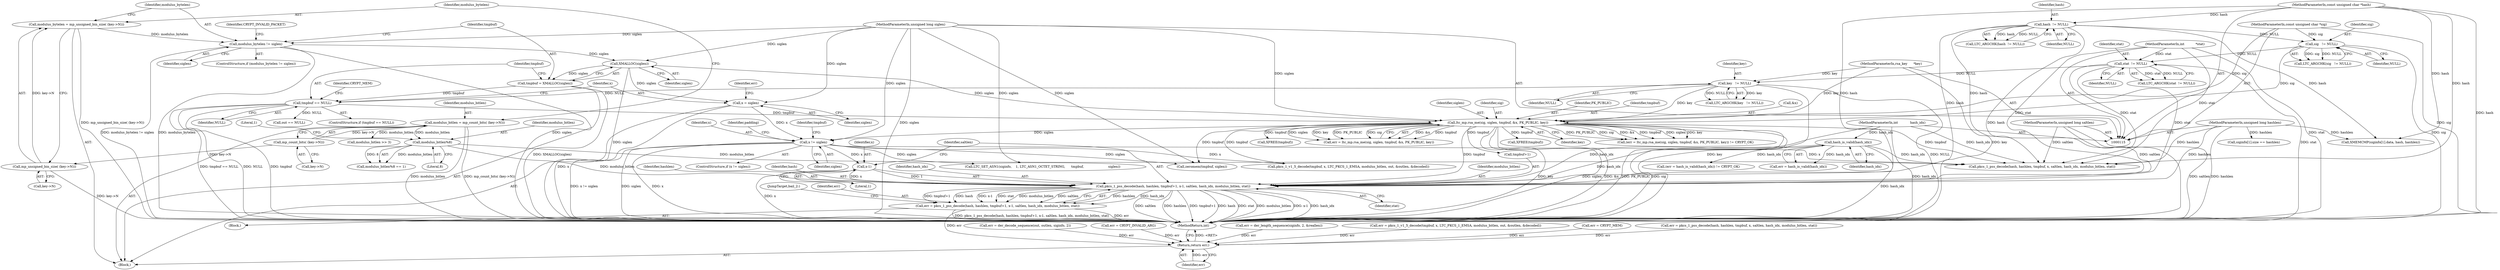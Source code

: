 digraph "0_libtomcrypt_5eb9743410ce4657e9d54fef26a2ee31a1b5dd0@pointer" {
"1000251" [label="(Call,pkcs_1_pss_decode(hash, hashlen, tmpbuf+1, x-1, saltlen, hash_idx, modulus_bitlen, stat))"];
"1000132" [label="(Call,hash  != NULL)"];
"1000118" [label="(MethodParameterIn,const unsigned char *hash)"];
"1000119" [label="(MethodParameterIn,unsigned long hashlen)"];
"1000214" [label="(Call,ltc_mp.rsa_me(sig, siglen, tmpbuf, &x, PK_PUBLIC, key))"];
"1000136" [label="(Call,sig   != NULL)"];
"1000116" [label="(MethodParameterIn,const unsigned char *sig)"];
"1000117" [label="(MethodParameterIn,unsigned long siglen)"];
"1000198" [label="(Call,XMALLOC(siglen))"];
"1000190" [label="(Call,modulus_bytelen != siglen)"];
"1000183" [label="(Call,modulus_bytelen = mp_unsigned_bin_size( (key->N)))"];
"1000185" [label="(Call,mp_unsigned_bin_size( (key->N)))"];
"1000179" [label="(Call,mp_count_bits( (key->N)))"];
"1000201" [label="(Call,tmpbuf == NULL)"];
"1000196" [label="(Call,tmpbuf = XMALLOC(siglen))"];
"1000144" [label="(Call,key   != NULL)"];
"1000124" [label="(MethodParameterIn,rsa_key      *key)"];
"1000140" [label="(Call,stat  != NULL)"];
"1000123" [label="(MethodParameterIn,int           *stat)"];
"1000257" [label="(Call,x-1)"];
"1000229" [label="(Call,x != siglen)"];
"1000207" [label="(Call,x = siglen)"];
"1000122" [label="(MethodParameterIn,unsigned long saltlen)"];
"1000171" [label="(Call,hash_is_valid(hash_idx))"];
"1000121" [label="(MethodParameterIn,int            hash_idx)"];
"1000244" [label="(Call,modulus_bitlen%8)"];
"1000177" [label="(Call,modulus_bitlen = mp_count_bits( (key->N)))"];
"1000249" [label="(Call,err = pkcs_1_pss_decode(hash, hashlen, tmpbuf+1, x-1, saltlen, hash_idx, modulus_bitlen, stat))"];
"1000476" [label="(Return,return err;)"];
"1000471" [label="(Call,zeromem(tmpbuf, siglen))"];
"1000203" [label="(Identifier,NULL)"];
"1000246" [label="(Literal,8)"];
"1000248" [label="(Block,)"];
"1000142" [label="(Identifier,NULL)"];
"1000257" [label="(Call,x-1)"];
"1000145" [label="(Identifier,key)"];
"1000252" [label="(Identifier,hash)"];
"1000369" [label="(Call,LTC_SET_ASN1(siginfo,    1, LTC_ASN1_OCTET_STRING,      tmpbuf,                        siglen))"];
"1000262" [label="(Identifier,modulus_bitlen)"];
"1000192" [label="(Identifier,siglen)"];
"1000213" [label="(Identifier,err)"];
"1000131" [label="(Call,LTC_ARGCHK(hash  != NULL))"];
"1000243" [label="(Call,modulus_bitlen%8 == 1)"];
"1000215" [label="(Identifier,sig)"];
"1000245" [label="(Identifier,modulus_bitlen)"];
"1000470" [label="(JumpTarget,bail_2:)"];
"1000263" [label="(Identifier,stat)"];
"1000139" [label="(Call,LTC_ARGCHK(stat  != NULL))"];
"1000224" [label="(Call,XFREE(tmpbuf))"];
"1000195" [label="(Identifier,CRYPT_INVALID_PACKET)"];
"1000122" [label="(MethodParameterIn,unsigned long saltlen)"];
"1000140" [label="(Call,stat  != NULL)"];
"1000268" [label="(Call,pkcs_1_pss_decode(hash, hashlen, tmpbuf, x, saltlen, hash_idx, modulus_bitlen, stat))"];
"1000377" [label="(Call,err = der_decode_sequence(out, outlen, siginfo, 2))"];
"1000141" [label="(Identifier,stat)"];
"1000295" [label="(Call,err = CRYPT_INVALID_ARG)"];
"1000196" [label="(Call,tmpbuf = XMALLOC(siglen))"];
"1000136" [label="(Call,sig   != NULL)"];
"1000183" [label="(Call,modulus_bytelen = mp_unsigned_bin_size( (key->N)))"];
"1000206" [label="(Identifier,CRYPT_MEM)"];
"1000207" [label="(Call,x = siglen)"];
"1000180" [label="(Call,key->N)"];
"1000138" [label="(Identifier,NULL)"];
"1000260" [label="(Identifier,saltlen)"];
"1000244" [label="(Call,modulus_bitlen%8)"];
"1000125" [label="(Block,)"];
"1000251" [label="(Call,pkcs_1_pss_decode(hash, hashlen, tmpbuf+1, x-1, saltlen, hash_idx, modulus_bitlen, stat))"];
"1000221" [label="(Identifier,key)"];
"1000144" [label="(Call,key   != NULL)"];
"1000135" [label="(Call,LTC_ARGCHK(sig   != NULL))"];
"1000179" [label="(Call,mp_count_bits( (key->N)))"];
"1000199" [label="(Identifier,siglen)"];
"1000119" [label="(MethodParameterIn,unsigned long hashlen)"];
"1000230" [label="(Identifier,x)"];
"1000124" [label="(MethodParameterIn,rsa_key      *key)"];
"1000177" [label="(Call,modulus_bitlen = mp_count_bits( (key->N)))"];
"1000220" [label="(Identifier,PK_PUBLIC)"];
"1000217" [label="(Identifier,tmpbuf)"];
"1000249" [label="(Call,err = pkcs_1_pss_decode(hash, hashlen, tmpbuf+1, x-1, saltlen, hash_idx, modulus_bitlen, stat))"];
"1000303" [label="(Call,modulus_bitlen >> 3)"];
"1000391" [label="(Call,err = der_length_sequence(siginfo, 2, &reallen))"];
"1000443" [label="(Call,siginfo[1].size == hashlen)"];
"1000451" [label="(Call,XMEMCMP(siginfo[1].data, hash, hashlen))"];
"1000218" [label="(Call,&x)"];
"1000191" [label="(Identifier,modulus_bytelen)"];
"1000239" [label="(Identifier,padding)"];
"1000123" [label="(MethodParameterIn,int           *stat)"];
"1000328" [label="(Call,err = pkcs_1_v1_5_decode(tmpbuf, x, LTC_PKCS_1_EMSA, modulus_bitlen, out, &outlen, &decoded))"];
"1000134" [label="(Identifier,NULL)"];
"1000202" [label="(Identifier,tmpbuf)"];
"1000137" [label="(Identifier,sig)"];
"1000250" [label="(Identifier,err)"];
"1000116" [label="(MethodParameterIn,const unsigned char *sig)"];
"1000229" [label="(Call,x != siglen)"];
"1000198" [label="(Call,XMALLOC(siglen))"];
"1000184" [label="(Identifier,modulus_bytelen)"];
"1000231" [label="(Identifier,siglen)"];
"1000477" [label="(Identifier,err)"];
"1000146" [label="(Identifier,NULL)"];
"1000208" [label="(Identifier,x)"];
"1000254" [label="(Call,tmpbuf+1)"];
"1000234" [label="(Identifier,tmpbuf)"];
"1000117" [label="(MethodParameterIn,unsigned long siglen)"];
"1000211" [label="(Call,(err = ltc_mp.rsa_me(sig, siglen, tmpbuf, &x, PK_PUBLIC, key)) != CRYPT_OK)"];
"1000209" [label="(Identifier,siglen)"];
"1000259" [label="(Literal,1)"];
"1000121" [label="(MethodParameterIn,int            hash_idx)"];
"1000330" [label="(Call,pkcs_1_v1_5_decode(tmpbuf, x, LTC_PKCS_1_EMSA, modulus_bitlen, out, &outlen, &decoded))"];
"1000118" [label="(MethodParameterIn,const unsigned char *hash)"];
"1000169" [label="(Call,err = hash_is_valid(hash_idx))"];
"1000186" [label="(Call,key->N)"];
"1000197" [label="(Identifier,tmpbuf)"];
"1000178" [label="(Identifier,modulus_bitlen)"];
"1000190" [label="(Call,modulus_bytelen != siglen)"];
"1000258" [label="(Identifier,x)"];
"1000216" [label="(Identifier,siglen)"];
"1000233" [label="(Call,XFREE(tmpbuf))"];
"1000318" [label="(Call,out == NULL)"];
"1000133" [label="(Identifier,hash)"];
"1000143" [label="(Call,LTC_ARGCHK(key   != NULL))"];
"1000185" [label="(Call,mp_unsigned_bin_size( (key->N)))"];
"1000172" [label="(Identifier,hash_idx)"];
"1000132" [label="(Call,hash  != NULL)"];
"1000322" [label="(Call,err = CRYPT_MEM)"];
"1000478" [label="(MethodReturn,int)"];
"1000189" [label="(ControlStructure,if (modulus_bytelen != siglen))"];
"1000201" [label="(Call,tmpbuf == NULL)"];
"1000200" [label="(ControlStructure,if (tmpbuf == NULL))"];
"1000476" [label="(Return,return err;)"];
"1000228" [label="(ControlStructure,if (x != siglen))"];
"1000212" [label="(Call,err = ltc_mp.rsa_me(sig, siglen, tmpbuf, &x, PK_PUBLIC, key))"];
"1000253" [label="(Identifier,hashlen)"];
"1000168" [label="(Call,(err = hash_is_valid(hash_idx)) != CRYPT_OK)"];
"1000261" [label="(Identifier,hash_idx)"];
"1000247" [label="(Literal,1)"];
"1000266" [label="(Call,err = pkcs_1_pss_decode(hash, hashlen, tmpbuf, x, saltlen, hash_idx, modulus_bitlen, stat))"];
"1000214" [label="(Call,ltc_mp.rsa_me(sig, siglen, tmpbuf, &x, PK_PUBLIC, key))"];
"1000171" [label="(Call,hash_is_valid(hash_idx))"];
"1000251" -> "1000249"  [label="AST: "];
"1000251" -> "1000263"  [label="CFG: "];
"1000252" -> "1000251"  [label="AST: "];
"1000253" -> "1000251"  [label="AST: "];
"1000254" -> "1000251"  [label="AST: "];
"1000257" -> "1000251"  [label="AST: "];
"1000260" -> "1000251"  [label="AST: "];
"1000261" -> "1000251"  [label="AST: "];
"1000262" -> "1000251"  [label="AST: "];
"1000263" -> "1000251"  [label="AST: "];
"1000249" -> "1000251"  [label="CFG: "];
"1000251" -> "1000478"  [label="DDG: saltlen"];
"1000251" -> "1000478"  [label="DDG: hashlen"];
"1000251" -> "1000478"  [label="DDG: tmpbuf+1"];
"1000251" -> "1000478"  [label="DDG: hash"];
"1000251" -> "1000478"  [label="DDG: stat"];
"1000251" -> "1000478"  [label="DDG: modulus_bitlen"];
"1000251" -> "1000478"  [label="DDG: x-1"];
"1000251" -> "1000478"  [label="DDG: hash_idx"];
"1000251" -> "1000249"  [label="DDG: hashlen"];
"1000251" -> "1000249"  [label="DDG: hash_idx"];
"1000251" -> "1000249"  [label="DDG: tmpbuf+1"];
"1000251" -> "1000249"  [label="DDG: hash"];
"1000251" -> "1000249"  [label="DDG: x-1"];
"1000251" -> "1000249"  [label="DDG: stat"];
"1000251" -> "1000249"  [label="DDG: modulus_bitlen"];
"1000251" -> "1000249"  [label="DDG: saltlen"];
"1000132" -> "1000251"  [label="DDG: hash"];
"1000118" -> "1000251"  [label="DDG: hash"];
"1000119" -> "1000251"  [label="DDG: hashlen"];
"1000214" -> "1000251"  [label="DDG: tmpbuf"];
"1000257" -> "1000251"  [label="DDG: x"];
"1000257" -> "1000251"  [label="DDG: 1"];
"1000122" -> "1000251"  [label="DDG: saltlen"];
"1000171" -> "1000251"  [label="DDG: hash_idx"];
"1000121" -> "1000251"  [label="DDG: hash_idx"];
"1000244" -> "1000251"  [label="DDG: modulus_bitlen"];
"1000140" -> "1000251"  [label="DDG: stat"];
"1000123" -> "1000251"  [label="DDG: stat"];
"1000132" -> "1000131"  [label="AST: "];
"1000132" -> "1000134"  [label="CFG: "];
"1000133" -> "1000132"  [label="AST: "];
"1000134" -> "1000132"  [label="AST: "];
"1000131" -> "1000132"  [label="CFG: "];
"1000132" -> "1000478"  [label="DDG: hash"];
"1000132" -> "1000131"  [label="DDG: hash"];
"1000132" -> "1000131"  [label="DDG: NULL"];
"1000118" -> "1000132"  [label="DDG: hash"];
"1000132" -> "1000136"  [label="DDG: NULL"];
"1000132" -> "1000268"  [label="DDG: hash"];
"1000132" -> "1000451"  [label="DDG: hash"];
"1000118" -> "1000115"  [label="AST: "];
"1000118" -> "1000478"  [label="DDG: hash"];
"1000118" -> "1000268"  [label="DDG: hash"];
"1000118" -> "1000451"  [label="DDG: hash"];
"1000119" -> "1000115"  [label="AST: "];
"1000119" -> "1000478"  [label="DDG: hashlen"];
"1000119" -> "1000268"  [label="DDG: hashlen"];
"1000119" -> "1000443"  [label="DDG: hashlen"];
"1000119" -> "1000451"  [label="DDG: hashlen"];
"1000214" -> "1000212"  [label="AST: "];
"1000214" -> "1000221"  [label="CFG: "];
"1000215" -> "1000214"  [label="AST: "];
"1000216" -> "1000214"  [label="AST: "];
"1000217" -> "1000214"  [label="AST: "];
"1000218" -> "1000214"  [label="AST: "];
"1000220" -> "1000214"  [label="AST: "];
"1000221" -> "1000214"  [label="AST: "];
"1000212" -> "1000214"  [label="CFG: "];
"1000214" -> "1000478"  [label="DDG: key"];
"1000214" -> "1000478"  [label="DDG: siglen"];
"1000214" -> "1000478"  [label="DDG: &x"];
"1000214" -> "1000478"  [label="DDG: PK_PUBLIC"];
"1000214" -> "1000478"  [label="DDG: sig"];
"1000214" -> "1000211"  [label="DDG: &x"];
"1000214" -> "1000211"  [label="DDG: tmpbuf"];
"1000214" -> "1000211"  [label="DDG: siglen"];
"1000214" -> "1000211"  [label="DDG: key"];
"1000214" -> "1000211"  [label="DDG: PK_PUBLIC"];
"1000214" -> "1000211"  [label="DDG: sig"];
"1000214" -> "1000212"  [label="DDG: &x"];
"1000214" -> "1000212"  [label="DDG: tmpbuf"];
"1000214" -> "1000212"  [label="DDG: siglen"];
"1000214" -> "1000212"  [label="DDG: key"];
"1000214" -> "1000212"  [label="DDG: PK_PUBLIC"];
"1000214" -> "1000212"  [label="DDG: sig"];
"1000136" -> "1000214"  [label="DDG: sig"];
"1000116" -> "1000214"  [label="DDG: sig"];
"1000117" -> "1000214"  [label="DDG: siglen"];
"1000198" -> "1000214"  [label="DDG: siglen"];
"1000201" -> "1000214"  [label="DDG: tmpbuf"];
"1000144" -> "1000214"  [label="DDG: key"];
"1000124" -> "1000214"  [label="DDG: key"];
"1000214" -> "1000224"  [label="DDG: tmpbuf"];
"1000214" -> "1000229"  [label="DDG: siglen"];
"1000214" -> "1000233"  [label="DDG: tmpbuf"];
"1000214" -> "1000254"  [label="DDG: tmpbuf"];
"1000214" -> "1000268"  [label="DDG: tmpbuf"];
"1000214" -> "1000330"  [label="DDG: tmpbuf"];
"1000214" -> "1000471"  [label="DDG: tmpbuf"];
"1000136" -> "1000135"  [label="AST: "];
"1000136" -> "1000138"  [label="CFG: "];
"1000137" -> "1000136"  [label="AST: "];
"1000138" -> "1000136"  [label="AST: "];
"1000135" -> "1000136"  [label="CFG: "];
"1000136" -> "1000478"  [label="DDG: sig"];
"1000136" -> "1000135"  [label="DDG: sig"];
"1000136" -> "1000135"  [label="DDG: NULL"];
"1000116" -> "1000136"  [label="DDG: sig"];
"1000136" -> "1000140"  [label="DDG: NULL"];
"1000116" -> "1000115"  [label="AST: "];
"1000116" -> "1000478"  [label="DDG: sig"];
"1000117" -> "1000115"  [label="AST: "];
"1000117" -> "1000478"  [label="DDG: siglen"];
"1000117" -> "1000190"  [label="DDG: siglen"];
"1000117" -> "1000198"  [label="DDG: siglen"];
"1000117" -> "1000207"  [label="DDG: siglen"];
"1000117" -> "1000229"  [label="DDG: siglen"];
"1000117" -> "1000369"  [label="DDG: siglen"];
"1000117" -> "1000471"  [label="DDG: siglen"];
"1000198" -> "1000196"  [label="AST: "];
"1000198" -> "1000199"  [label="CFG: "];
"1000199" -> "1000198"  [label="AST: "];
"1000196" -> "1000198"  [label="CFG: "];
"1000198" -> "1000478"  [label="DDG: siglen"];
"1000198" -> "1000196"  [label="DDG: siglen"];
"1000190" -> "1000198"  [label="DDG: siglen"];
"1000198" -> "1000207"  [label="DDG: siglen"];
"1000190" -> "1000189"  [label="AST: "];
"1000190" -> "1000192"  [label="CFG: "];
"1000191" -> "1000190"  [label="AST: "];
"1000192" -> "1000190"  [label="AST: "];
"1000195" -> "1000190"  [label="CFG: "];
"1000197" -> "1000190"  [label="CFG: "];
"1000190" -> "1000478"  [label="DDG: modulus_bytelen != siglen"];
"1000190" -> "1000478"  [label="DDG: modulus_bytelen"];
"1000190" -> "1000478"  [label="DDG: siglen"];
"1000183" -> "1000190"  [label="DDG: modulus_bytelen"];
"1000183" -> "1000125"  [label="AST: "];
"1000183" -> "1000185"  [label="CFG: "];
"1000184" -> "1000183"  [label="AST: "];
"1000185" -> "1000183"  [label="AST: "];
"1000191" -> "1000183"  [label="CFG: "];
"1000183" -> "1000478"  [label="DDG: mp_unsigned_bin_size( (key->N))"];
"1000185" -> "1000183"  [label="DDG: key->N"];
"1000185" -> "1000186"  [label="CFG: "];
"1000186" -> "1000185"  [label="AST: "];
"1000185" -> "1000478"  [label="DDG: key->N"];
"1000179" -> "1000185"  [label="DDG: key->N"];
"1000179" -> "1000177"  [label="AST: "];
"1000179" -> "1000180"  [label="CFG: "];
"1000180" -> "1000179"  [label="AST: "];
"1000177" -> "1000179"  [label="CFG: "];
"1000179" -> "1000177"  [label="DDG: key->N"];
"1000201" -> "1000200"  [label="AST: "];
"1000201" -> "1000203"  [label="CFG: "];
"1000202" -> "1000201"  [label="AST: "];
"1000203" -> "1000201"  [label="AST: "];
"1000206" -> "1000201"  [label="CFG: "];
"1000208" -> "1000201"  [label="CFG: "];
"1000201" -> "1000478"  [label="DDG: tmpbuf == NULL"];
"1000201" -> "1000478"  [label="DDG: NULL"];
"1000201" -> "1000478"  [label="DDG: tmpbuf"];
"1000196" -> "1000201"  [label="DDG: tmpbuf"];
"1000144" -> "1000201"  [label="DDG: NULL"];
"1000201" -> "1000318"  [label="DDG: NULL"];
"1000196" -> "1000125"  [label="AST: "];
"1000197" -> "1000196"  [label="AST: "];
"1000202" -> "1000196"  [label="CFG: "];
"1000196" -> "1000478"  [label="DDG: XMALLOC(siglen)"];
"1000144" -> "1000143"  [label="AST: "];
"1000144" -> "1000146"  [label="CFG: "];
"1000145" -> "1000144"  [label="AST: "];
"1000146" -> "1000144"  [label="AST: "];
"1000143" -> "1000144"  [label="CFG: "];
"1000144" -> "1000478"  [label="DDG: key"];
"1000144" -> "1000478"  [label="DDG: NULL"];
"1000144" -> "1000143"  [label="DDG: key"];
"1000144" -> "1000143"  [label="DDG: NULL"];
"1000124" -> "1000144"  [label="DDG: key"];
"1000140" -> "1000144"  [label="DDG: NULL"];
"1000124" -> "1000115"  [label="AST: "];
"1000124" -> "1000478"  [label="DDG: key"];
"1000140" -> "1000139"  [label="AST: "];
"1000140" -> "1000142"  [label="CFG: "];
"1000141" -> "1000140"  [label="AST: "];
"1000142" -> "1000140"  [label="AST: "];
"1000139" -> "1000140"  [label="CFG: "];
"1000140" -> "1000478"  [label="DDG: stat"];
"1000140" -> "1000139"  [label="DDG: stat"];
"1000140" -> "1000139"  [label="DDG: NULL"];
"1000123" -> "1000140"  [label="DDG: stat"];
"1000140" -> "1000268"  [label="DDG: stat"];
"1000123" -> "1000115"  [label="AST: "];
"1000123" -> "1000478"  [label="DDG: stat"];
"1000123" -> "1000268"  [label="DDG: stat"];
"1000257" -> "1000259"  [label="CFG: "];
"1000258" -> "1000257"  [label="AST: "];
"1000259" -> "1000257"  [label="AST: "];
"1000260" -> "1000257"  [label="CFG: "];
"1000257" -> "1000478"  [label="DDG: x"];
"1000229" -> "1000257"  [label="DDG: x"];
"1000229" -> "1000228"  [label="AST: "];
"1000229" -> "1000231"  [label="CFG: "];
"1000230" -> "1000229"  [label="AST: "];
"1000231" -> "1000229"  [label="AST: "];
"1000234" -> "1000229"  [label="CFG: "];
"1000239" -> "1000229"  [label="CFG: "];
"1000229" -> "1000478"  [label="DDG: x != siglen"];
"1000229" -> "1000478"  [label="DDG: siglen"];
"1000229" -> "1000478"  [label="DDG: x"];
"1000207" -> "1000229"  [label="DDG: x"];
"1000229" -> "1000268"  [label="DDG: x"];
"1000229" -> "1000330"  [label="DDG: x"];
"1000229" -> "1000369"  [label="DDG: siglen"];
"1000229" -> "1000471"  [label="DDG: siglen"];
"1000207" -> "1000125"  [label="AST: "];
"1000207" -> "1000209"  [label="CFG: "];
"1000208" -> "1000207"  [label="AST: "];
"1000209" -> "1000207"  [label="AST: "];
"1000213" -> "1000207"  [label="CFG: "];
"1000207" -> "1000478"  [label="DDG: x"];
"1000122" -> "1000115"  [label="AST: "];
"1000122" -> "1000478"  [label="DDG: saltlen"];
"1000122" -> "1000268"  [label="DDG: saltlen"];
"1000171" -> "1000169"  [label="AST: "];
"1000171" -> "1000172"  [label="CFG: "];
"1000172" -> "1000171"  [label="AST: "];
"1000169" -> "1000171"  [label="CFG: "];
"1000171" -> "1000478"  [label="DDG: hash_idx"];
"1000171" -> "1000168"  [label="DDG: hash_idx"];
"1000171" -> "1000169"  [label="DDG: hash_idx"];
"1000121" -> "1000171"  [label="DDG: hash_idx"];
"1000171" -> "1000268"  [label="DDG: hash_idx"];
"1000121" -> "1000115"  [label="AST: "];
"1000121" -> "1000478"  [label="DDG: hash_idx"];
"1000121" -> "1000268"  [label="DDG: hash_idx"];
"1000244" -> "1000243"  [label="AST: "];
"1000244" -> "1000246"  [label="CFG: "];
"1000245" -> "1000244"  [label="AST: "];
"1000246" -> "1000244"  [label="AST: "];
"1000247" -> "1000244"  [label="CFG: "];
"1000244" -> "1000243"  [label="DDG: modulus_bitlen"];
"1000244" -> "1000243"  [label="DDG: 8"];
"1000177" -> "1000244"  [label="DDG: modulus_bitlen"];
"1000244" -> "1000268"  [label="DDG: modulus_bitlen"];
"1000177" -> "1000125"  [label="AST: "];
"1000178" -> "1000177"  [label="AST: "];
"1000184" -> "1000177"  [label="CFG: "];
"1000177" -> "1000478"  [label="DDG: modulus_bitlen"];
"1000177" -> "1000478"  [label="DDG: mp_count_bits( (key->N))"];
"1000177" -> "1000303"  [label="DDG: modulus_bitlen"];
"1000249" -> "1000248"  [label="AST: "];
"1000250" -> "1000249"  [label="AST: "];
"1000470" -> "1000249"  [label="CFG: "];
"1000249" -> "1000478"  [label="DDG: pkcs_1_pss_decode(hash, hashlen, tmpbuf+1, x-1, saltlen, hash_idx, modulus_bitlen, stat)"];
"1000249" -> "1000478"  [label="DDG: err"];
"1000249" -> "1000476"  [label="DDG: err"];
"1000476" -> "1000125"  [label="AST: "];
"1000476" -> "1000477"  [label="CFG: "];
"1000477" -> "1000476"  [label="AST: "];
"1000478" -> "1000476"  [label="CFG: "];
"1000476" -> "1000478"  [label="DDG: <RET>"];
"1000477" -> "1000476"  [label="DDG: err"];
"1000295" -> "1000476"  [label="DDG: err"];
"1000391" -> "1000476"  [label="DDG: err"];
"1000266" -> "1000476"  [label="DDG: err"];
"1000328" -> "1000476"  [label="DDG: err"];
"1000377" -> "1000476"  [label="DDG: err"];
"1000322" -> "1000476"  [label="DDG: err"];
}
